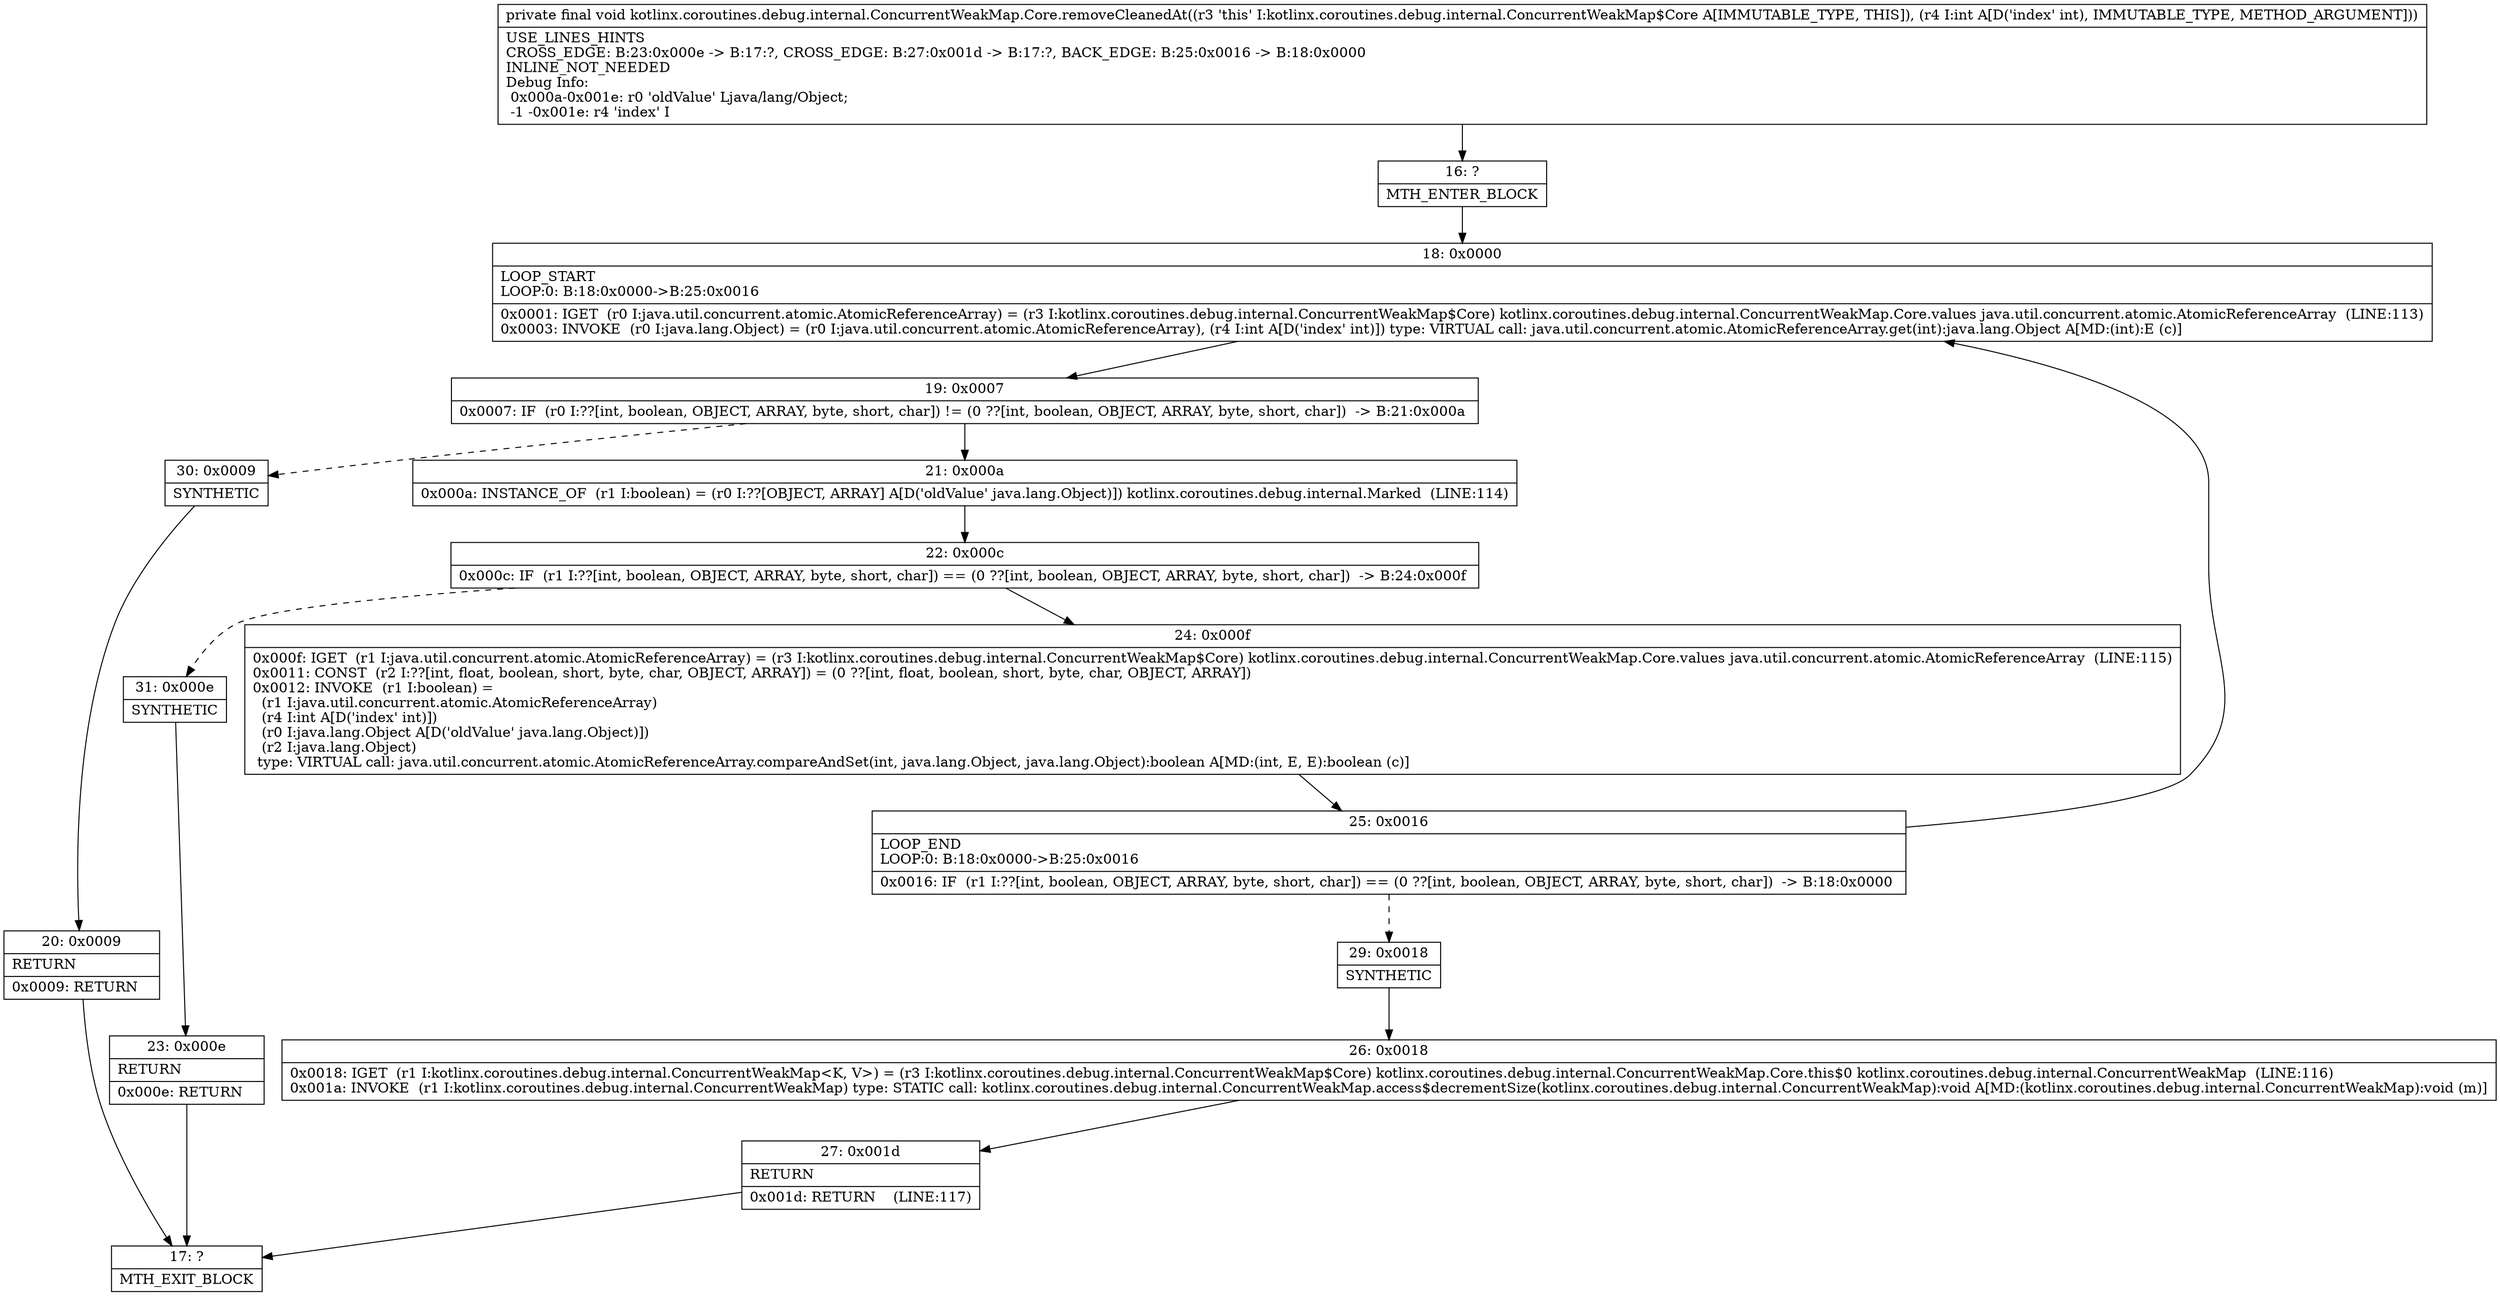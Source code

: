 digraph "CFG forkotlinx.coroutines.debug.internal.ConcurrentWeakMap.Core.removeCleanedAt(I)V" {
Node_16 [shape=record,label="{16\:\ ?|MTH_ENTER_BLOCK\l}"];
Node_18 [shape=record,label="{18\:\ 0x0000|LOOP_START\lLOOP:0: B:18:0x0000\-\>B:25:0x0016\l|0x0001: IGET  (r0 I:java.util.concurrent.atomic.AtomicReferenceArray) = (r3 I:kotlinx.coroutines.debug.internal.ConcurrentWeakMap$Core) kotlinx.coroutines.debug.internal.ConcurrentWeakMap.Core.values java.util.concurrent.atomic.AtomicReferenceArray  (LINE:113)\l0x0003: INVOKE  (r0 I:java.lang.Object) = (r0 I:java.util.concurrent.atomic.AtomicReferenceArray), (r4 I:int A[D('index' int)]) type: VIRTUAL call: java.util.concurrent.atomic.AtomicReferenceArray.get(int):java.lang.Object A[MD:(int):E (c)]\l}"];
Node_19 [shape=record,label="{19\:\ 0x0007|0x0007: IF  (r0 I:??[int, boolean, OBJECT, ARRAY, byte, short, char]) != (0 ??[int, boolean, OBJECT, ARRAY, byte, short, char])  \-\> B:21:0x000a \l}"];
Node_21 [shape=record,label="{21\:\ 0x000a|0x000a: INSTANCE_OF  (r1 I:boolean) = (r0 I:??[OBJECT, ARRAY] A[D('oldValue' java.lang.Object)]) kotlinx.coroutines.debug.internal.Marked  (LINE:114)\l}"];
Node_22 [shape=record,label="{22\:\ 0x000c|0x000c: IF  (r1 I:??[int, boolean, OBJECT, ARRAY, byte, short, char]) == (0 ??[int, boolean, OBJECT, ARRAY, byte, short, char])  \-\> B:24:0x000f \l}"];
Node_24 [shape=record,label="{24\:\ 0x000f|0x000f: IGET  (r1 I:java.util.concurrent.atomic.AtomicReferenceArray) = (r3 I:kotlinx.coroutines.debug.internal.ConcurrentWeakMap$Core) kotlinx.coroutines.debug.internal.ConcurrentWeakMap.Core.values java.util.concurrent.atomic.AtomicReferenceArray  (LINE:115)\l0x0011: CONST  (r2 I:??[int, float, boolean, short, byte, char, OBJECT, ARRAY]) = (0 ??[int, float, boolean, short, byte, char, OBJECT, ARRAY]) \l0x0012: INVOKE  (r1 I:boolean) = \l  (r1 I:java.util.concurrent.atomic.AtomicReferenceArray)\l  (r4 I:int A[D('index' int)])\l  (r0 I:java.lang.Object A[D('oldValue' java.lang.Object)])\l  (r2 I:java.lang.Object)\l type: VIRTUAL call: java.util.concurrent.atomic.AtomicReferenceArray.compareAndSet(int, java.lang.Object, java.lang.Object):boolean A[MD:(int, E, E):boolean (c)]\l}"];
Node_25 [shape=record,label="{25\:\ 0x0016|LOOP_END\lLOOP:0: B:18:0x0000\-\>B:25:0x0016\l|0x0016: IF  (r1 I:??[int, boolean, OBJECT, ARRAY, byte, short, char]) == (0 ??[int, boolean, OBJECT, ARRAY, byte, short, char])  \-\> B:18:0x0000 \l}"];
Node_29 [shape=record,label="{29\:\ 0x0018|SYNTHETIC\l}"];
Node_26 [shape=record,label="{26\:\ 0x0018|0x0018: IGET  (r1 I:kotlinx.coroutines.debug.internal.ConcurrentWeakMap\<K, V\>) = (r3 I:kotlinx.coroutines.debug.internal.ConcurrentWeakMap$Core) kotlinx.coroutines.debug.internal.ConcurrentWeakMap.Core.this$0 kotlinx.coroutines.debug.internal.ConcurrentWeakMap  (LINE:116)\l0x001a: INVOKE  (r1 I:kotlinx.coroutines.debug.internal.ConcurrentWeakMap) type: STATIC call: kotlinx.coroutines.debug.internal.ConcurrentWeakMap.access$decrementSize(kotlinx.coroutines.debug.internal.ConcurrentWeakMap):void A[MD:(kotlinx.coroutines.debug.internal.ConcurrentWeakMap):void (m)]\l}"];
Node_27 [shape=record,label="{27\:\ 0x001d|RETURN\l|0x001d: RETURN    (LINE:117)\l}"];
Node_17 [shape=record,label="{17\:\ ?|MTH_EXIT_BLOCK\l}"];
Node_31 [shape=record,label="{31\:\ 0x000e|SYNTHETIC\l}"];
Node_23 [shape=record,label="{23\:\ 0x000e|RETURN\l|0x000e: RETURN   \l}"];
Node_30 [shape=record,label="{30\:\ 0x0009|SYNTHETIC\l}"];
Node_20 [shape=record,label="{20\:\ 0x0009|RETURN\l|0x0009: RETURN   \l}"];
MethodNode[shape=record,label="{private final void kotlinx.coroutines.debug.internal.ConcurrentWeakMap.Core.removeCleanedAt((r3 'this' I:kotlinx.coroutines.debug.internal.ConcurrentWeakMap$Core A[IMMUTABLE_TYPE, THIS]), (r4 I:int A[D('index' int), IMMUTABLE_TYPE, METHOD_ARGUMENT]))  | USE_LINES_HINTS\lCROSS_EDGE: B:23:0x000e \-\> B:17:?, CROSS_EDGE: B:27:0x001d \-\> B:17:?, BACK_EDGE: B:25:0x0016 \-\> B:18:0x0000\lINLINE_NOT_NEEDED\lDebug Info:\l  0x000a\-0x001e: r0 'oldValue' Ljava\/lang\/Object;\l  \-1 \-0x001e: r4 'index' I\l}"];
MethodNode -> Node_16;Node_16 -> Node_18;
Node_18 -> Node_19;
Node_19 -> Node_21;
Node_19 -> Node_30[style=dashed];
Node_21 -> Node_22;
Node_22 -> Node_24;
Node_22 -> Node_31[style=dashed];
Node_24 -> Node_25;
Node_25 -> Node_18;
Node_25 -> Node_29[style=dashed];
Node_29 -> Node_26;
Node_26 -> Node_27;
Node_27 -> Node_17;
Node_31 -> Node_23;
Node_23 -> Node_17;
Node_30 -> Node_20;
Node_20 -> Node_17;
}

